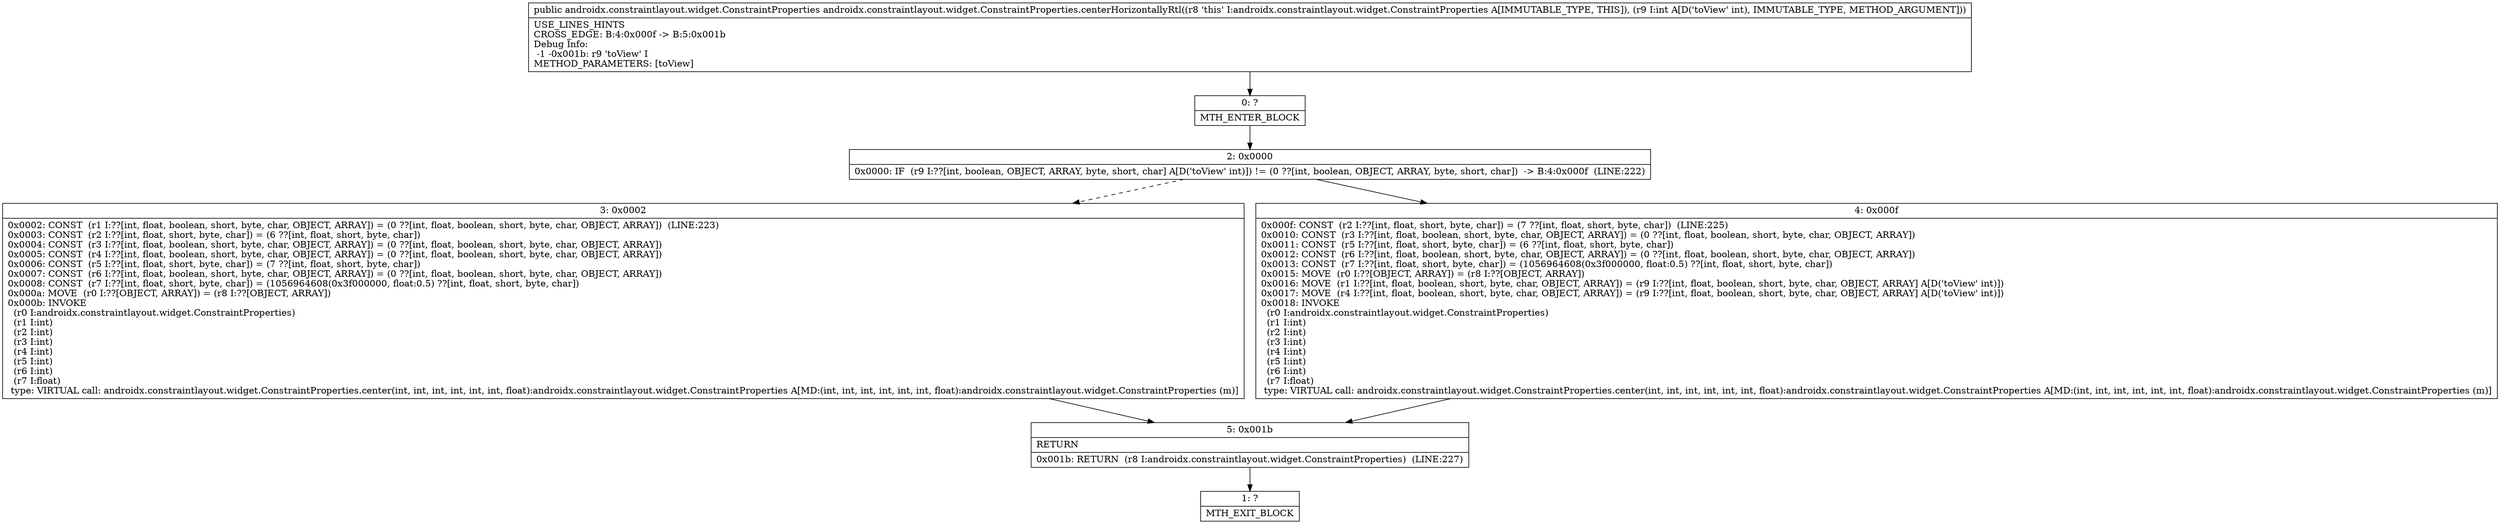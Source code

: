 digraph "CFG forandroidx.constraintlayout.widget.ConstraintProperties.centerHorizontallyRtl(I)Landroidx\/constraintlayout\/widget\/ConstraintProperties;" {
Node_0 [shape=record,label="{0\:\ ?|MTH_ENTER_BLOCK\l}"];
Node_2 [shape=record,label="{2\:\ 0x0000|0x0000: IF  (r9 I:??[int, boolean, OBJECT, ARRAY, byte, short, char] A[D('toView' int)]) != (0 ??[int, boolean, OBJECT, ARRAY, byte, short, char])  \-\> B:4:0x000f  (LINE:222)\l}"];
Node_3 [shape=record,label="{3\:\ 0x0002|0x0002: CONST  (r1 I:??[int, float, boolean, short, byte, char, OBJECT, ARRAY]) = (0 ??[int, float, boolean, short, byte, char, OBJECT, ARRAY])  (LINE:223)\l0x0003: CONST  (r2 I:??[int, float, short, byte, char]) = (6 ??[int, float, short, byte, char]) \l0x0004: CONST  (r3 I:??[int, float, boolean, short, byte, char, OBJECT, ARRAY]) = (0 ??[int, float, boolean, short, byte, char, OBJECT, ARRAY]) \l0x0005: CONST  (r4 I:??[int, float, boolean, short, byte, char, OBJECT, ARRAY]) = (0 ??[int, float, boolean, short, byte, char, OBJECT, ARRAY]) \l0x0006: CONST  (r5 I:??[int, float, short, byte, char]) = (7 ??[int, float, short, byte, char]) \l0x0007: CONST  (r6 I:??[int, float, boolean, short, byte, char, OBJECT, ARRAY]) = (0 ??[int, float, boolean, short, byte, char, OBJECT, ARRAY]) \l0x0008: CONST  (r7 I:??[int, float, short, byte, char]) = (1056964608(0x3f000000, float:0.5) ??[int, float, short, byte, char]) \l0x000a: MOVE  (r0 I:??[OBJECT, ARRAY]) = (r8 I:??[OBJECT, ARRAY]) \l0x000b: INVOKE  \l  (r0 I:androidx.constraintlayout.widget.ConstraintProperties)\l  (r1 I:int)\l  (r2 I:int)\l  (r3 I:int)\l  (r4 I:int)\l  (r5 I:int)\l  (r6 I:int)\l  (r7 I:float)\l type: VIRTUAL call: androidx.constraintlayout.widget.ConstraintProperties.center(int, int, int, int, int, int, float):androidx.constraintlayout.widget.ConstraintProperties A[MD:(int, int, int, int, int, int, float):androidx.constraintlayout.widget.ConstraintProperties (m)]\l}"];
Node_5 [shape=record,label="{5\:\ 0x001b|RETURN\l|0x001b: RETURN  (r8 I:androidx.constraintlayout.widget.ConstraintProperties)  (LINE:227)\l}"];
Node_1 [shape=record,label="{1\:\ ?|MTH_EXIT_BLOCK\l}"];
Node_4 [shape=record,label="{4\:\ 0x000f|0x000f: CONST  (r2 I:??[int, float, short, byte, char]) = (7 ??[int, float, short, byte, char])  (LINE:225)\l0x0010: CONST  (r3 I:??[int, float, boolean, short, byte, char, OBJECT, ARRAY]) = (0 ??[int, float, boolean, short, byte, char, OBJECT, ARRAY]) \l0x0011: CONST  (r5 I:??[int, float, short, byte, char]) = (6 ??[int, float, short, byte, char]) \l0x0012: CONST  (r6 I:??[int, float, boolean, short, byte, char, OBJECT, ARRAY]) = (0 ??[int, float, boolean, short, byte, char, OBJECT, ARRAY]) \l0x0013: CONST  (r7 I:??[int, float, short, byte, char]) = (1056964608(0x3f000000, float:0.5) ??[int, float, short, byte, char]) \l0x0015: MOVE  (r0 I:??[OBJECT, ARRAY]) = (r8 I:??[OBJECT, ARRAY]) \l0x0016: MOVE  (r1 I:??[int, float, boolean, short, byte, char, OBJECT, ARRAY]) = (r9 I:??[int, float, boolean, short, byte, char, OBJECT, ARRAY] A[D('toView' int)]) \l0x0017: MOVE  (r4 I:??[int, float, boolean, short, byte, char, OBJECT, ARRAY]) = (r9 I:??[int, float, boolean, short, byte, char, OBJECT, ARRAY] A[D('toView' int)]) \l0x0018: INVOKE  \l  (r0 I:androidx.constraintlayout.widget.ConstraintProperties)\l  (r1 I:int)\l  (r2 I:int)\l  (r3 I:int)\l  (r4 I:int)\l  (r5 I:int)\l  (r6 I:int)\l  (r7 I:float)\l type: VIRTUAL call: androidx.constraintlayout.widget.ConstraintProperties.center(int, int, int, int, int, int, float):androidx.constraintlayout.widget.ConstraintProperties A[MD:(int, int, int, int, int, int, float):androidx.constraintlayout.widget.ConstraintProperties (m)]\l}"];
MethodNode[shape=record,label="{public androidx.constraintlayout.widget.ConstraintProperties androidx.constraintlayout.widget.ConstraintProperties.centerHorizontallyRtl((r8 'this' I:androidx.constraintlayout.widget.ConstraintProperties A[IMMUTABLE_TYPE, THIS]), (r9 I:int A[D('toView' int), IMMUTABLE_TYPE, METHOD_ARGUMENT]))  | USE_LINES_HINTS\lCROSS_EDGE: B:4:0x000f \-\> B:5:0x001b\lDebug Info:\l  \-1 \-0x001b: r9 'toView' I\lMETHOD_PARAMETERS: [toView]\l}"];
MethodNode -> Node_0;Node_0 -> Node_2;
Node_2 -> Node_3[style=dashed];
Node_2 -> Node_4;
Node_3 -> Node_5;
Node_5 -> Node_1;
Node_4 -> Node_5;
}


